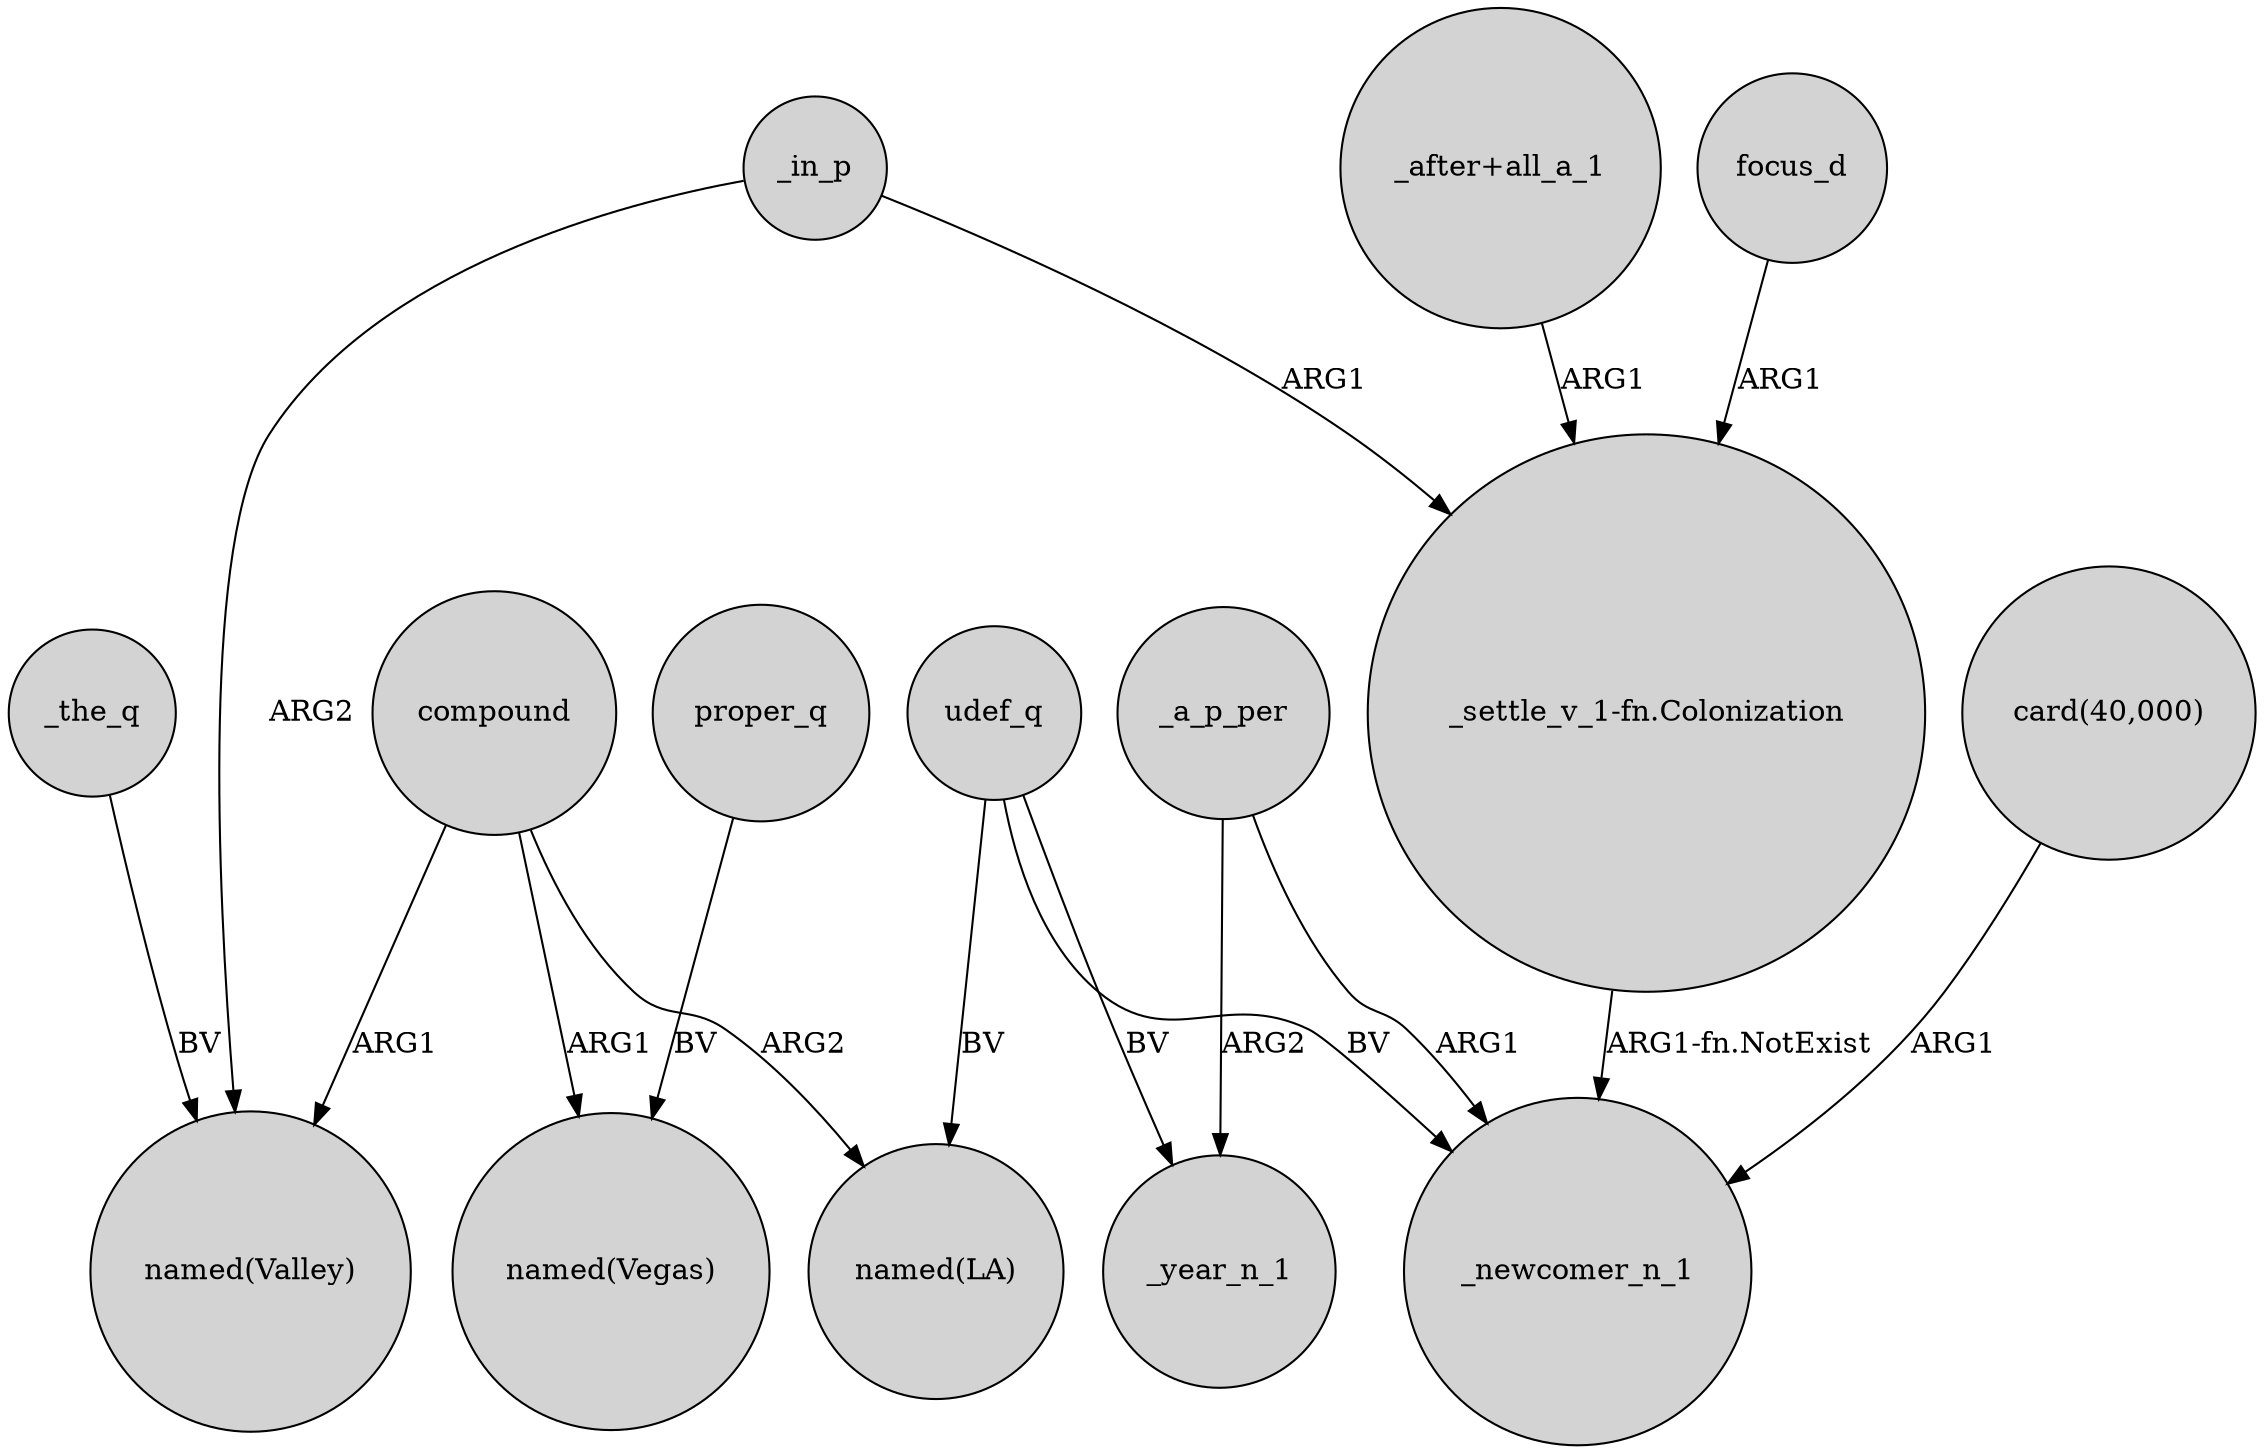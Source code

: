 digraph {
	node [shape=circle style=filled]
	_in_p -> "named(Valley)" [label=ARG2]
	_the_q -> "named(Valley)" [label=BV]
	udef_q -> _year_n_1 [label=BV]
	proper_q -> "named(Vegas)" [label=BV]
	udef_q -> "named(LA)" [label=BV]
	udef_q -> _newcomer_n_1 [label=BV]
	compound -> "named(LA)" [label=ARG2]
	compound -> "named(Valley)" [label=ARG1]
	"_settle_v_1-fn.Colonization" -> _newcomer_n_1 [label="ARG1-fn.NotExist"]
	"_after+all_a_1" -> "_settle_v_1-fn.Colonization" [label=ARG1]
	_a_p_per -> _year_n_1 [label=ARG2]
	_in_p -> "_settle_v_1-fn.Colonization" [label=ARG1]
	compound -> "named(Vegas)" [label=ARG1]
	_a_p_per -> _newcomer_n_1 [label=ARG1]
	focus_d -> "_settle_v_1-fn.Colonization" [label=ARG1]
	"card(40,000)" -> _newcomer_n_1 [label=ARG1]
}

